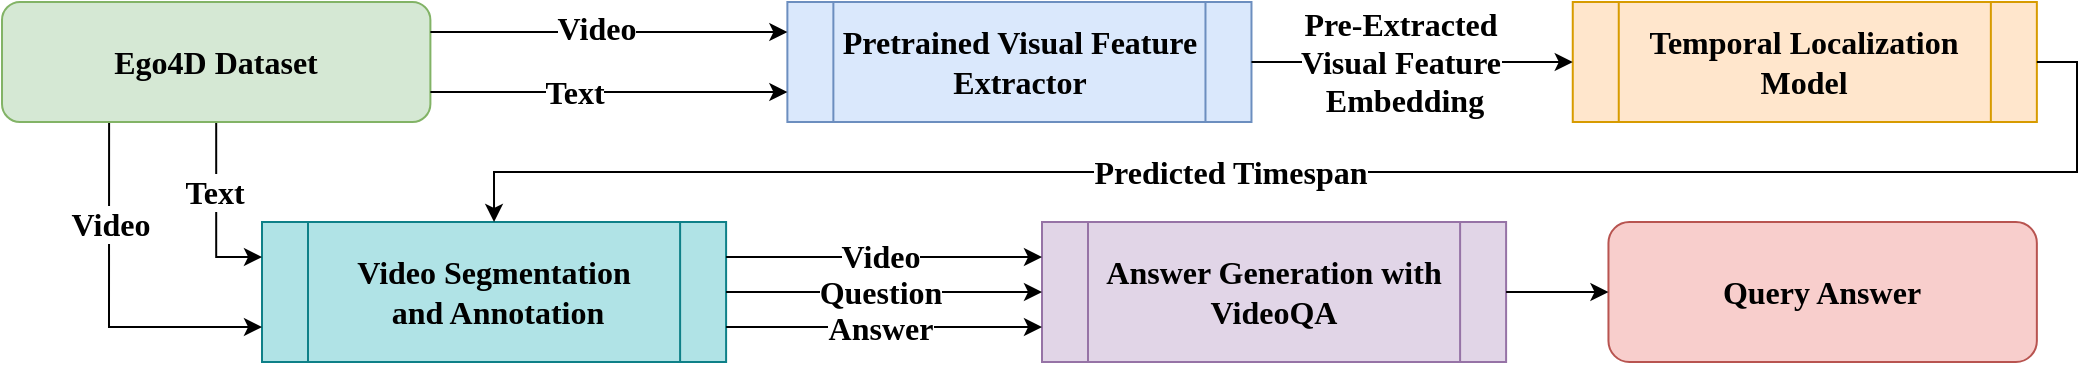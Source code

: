 <mxfile version="23.0.2" type="device">
  <diagram name="Page-1" id="m1InsK2cajFzCLVq2-wQ">
    <mxGraphModel dx="2876" dy="1343" grid="1" gridSize="10" guides="1" tooltips="1" connect="1" arrows="1" fold="1" page="1" pageScale="1" pageWidth="850" pageHeight="1100" math="0" shadow="0">
      <root>
        <mxCell id="0" />
        <mxCell id="1" parent="0" />
        <mxCell id="hF-XF4wqxMAit-zIaJOO-1" value="" style="group" vertex="1" connectable="0" parent="1">
          <mxGeometry x="-500" y="460" width="1017.43" height="180" as="geometry" />
        </mxCell>
        <mxCell id="7OTvR4s7tarJzeuU-POZ-3" value="Pretrained Visual Feature Extractor" style="shape=process;whiteSpace=wrap;html=1;backgroundOutline=1;fillColor=#dae8fc;strokeColor=#6c8ebf;fontFamily=Times New Roman;fontStyle=1;fontSize=16;" parent="hF-XF4wqxMAit-zIaJOO-1" vertex="1">
          <mxGeometry x="392.69" width="232.05" height="60" as="geometry" />
        </mxCell>
        <mxCell id="7OTvR4s7tarJzeuU-POZ-15" value="Temporal Localization Model" style="shape=process;whiteSpace=wrap;html=1;backgroundOutline=1;fillColor=#ffe6cc;strokeColor=#d79b00;fontFamily=Times New Roman;fontStyle=1;fontSize=16;" parent="hF-XF4wqxMAit-zIaJOO-1" vertex="1">
          <mxGeometry x="785.38" width="232.05" height="60" as="geometry" />
        </mxCell>
        <mxCell id="7OTvR4s7tarJzeuU-POZ-13" style="edgeStyle=orthogonalEdgeStyle;rounded=0;orthogonalLoop=1;jettySize=auto;html=1;exitX=1;exitY=0.5;exitDx=0;exitDy=0;fontFamily=Times New Roman;fontStyle=1;fontSize=16;entryX=0;entryY=0.5;entryDx=0;entryDy=0;" parent="hF-XF4wqxMAit-zIaJOO-1" source="7OTvR4s7tarJzeuU-POZ-3" edge="1" target="7OTvR4s7tarJzeuU-POZ-15">
          <mxGeometry relative="1" as="geometry">
            <mxPoint x="785.385" y="42.105" as="targetPoint" />
          </mxGeometry>
        </mxCell>
        <mxCell id="7OTvR4s7tarJzeuU-POZ-14" value="Pre-Extracted &lt;br style=&quot;font-size: 16px;&quot;&gt;Visual Feature&lt;br style=&quot;font-size: 16px;&quot;&gt;&amp;nbsp;Embedding" style="edgeLabel;html=1;align=center;verticalAlign=middle;resizable=0;points=[];fontFamily=Times New Roman;fontStyle=1;fontSize=16;" parent="7OTvR4s7tarJzeuU-POZ-13" vertex="1" connectable="0">
          <mxGeometry x="-0.186" y="-1" relative="1" as="geometry">
            <mxPoint x="9" y="-1" as="offset" />
          </mxGeometry>
        </mxCell>
        <mxCell id="7OTvR4s7tarJzeuU-POZ-16" value="Video Segmentation&lt;br style=&quot;font-size: 16px;&quot;&gt;&amp;nbsp;and Annotation" style="shape=process;whiteSpace=wrap;html=1;backgroundOutline=1;fillColor=#b0e3e6;strokeColor=#0e8088;fontFamily=Times New Roman;fontStyle=1;fontSize=16;" parent="hF-XF4wqxMAit-zIaJOO-1" vertex="1">
          <mxGeometry x="130" y="110" width="232.05" height="70" as="geometry" />
        </mxCell>
        <mxCell id="7OTvR4s7tarJzeuU-POZ-18" style="edgeStyle=orthogonalEdgeStyle;rounded=0;orthogonalLoop=1;jettySize=auto;html=1;exitX=1;exitY=0.5;exitDx=0;exitDy=0;entryX=0.5;entryY=0;entryDx=0;entryDy=0;fontFamily=Times New Roman;fontStyle=1;fontSize=16;" parent="hF-XF4wqxMAit-zIaJOO-1" source="7OTvR4s7tarJzeuU-POZ-15" target="7OTvR4s7tarJzeuU-POZ-16" edge="1">
          <mxGeometry relative="1" as="geometry">
            <mxPoint x="107.098" y="198.684" as="targetPoint" />
          </mxGeometry>
        </mxCell>
        <mxCell id="7OTvR4s7tarJzeuU-POZ-20" value="Predicted Timespan" style="edgeLabel;html=1;align=center;verticalAlign=middle;resizable=0;points=[];fontFamily=Times New Roman;fontStyle=1;fontSize=16;" parent="7OTvR4s7tarJzeuU-POZ-18" vertex="1" connectable="0">
          <mxGeometry x="-0.237" y="-3" relative="1" as="geometry">
            <mxPoint x="-159" y="3" as="offset" />
          </mxGeometry>
        </mxCell>
        <mxCell id="7OTvR4s7tarJzeuU-POZ-17" value="Answer Generation with VideoQA" style="shape=process;whiteSpace=wrap;html=1;backgroundOutline=1;fillColor=#e1d5e7;strokeColor=#9673a6;fontFamily=Times New Roman;fontStyle=1;fontSize=16;" parent="hF-XF4wqxMAit-zIaJOO-1" vertex="1">
          <mxGeometry x="520" y="110" width="232.05" height="70" as="geometry" />
        </mxCell>
        <mxCell id="7OTvR4s7tarJzeuU-POZ-28" style="edgeStyle=orthogonalEdgeStyle;rounded=0;orthogonalLoop=1;jettySize=auto;html=1;exitX=1;exitY=0.25;exitDx=0;exitDy=0;entryX=0;entryY=0.25;entryDx=0;entryDy=0;fontFamily=Times New Roman;fontStyle=1;fontSize=16;" parent="hF-XF4wqxMAit-zIaJOO-1" source="7OTvR4s7tarJzeuU-POZ-16" target="7OTvR4s7tarJzeuU-POZ-17" edge="1">
          <mxGeometry relative="1" as="geometry" />
        </mxCell>
        <mxCell id="7OTvR4s7tarJzeuU-POZ-33" value="Video" style="edgeLabel;html=1;align=center;verticalAlign=middle;resizable=0;points=[];fontFamily=Times New Roman;fontStyle=1;fontSize=16;" parent="7OTvR4s7tarJzeuU-POZ-28" vertex="1" connectable="0">
          <mxGeometry x="-0.029" y="1" relative="1" as="geometry">
            <mxPoint as="offset" />
          </mxGeometry>
        </mxCell>
        <mxCell id="7OTvR4s7tarJzeuU-POZ-29" style="edgeStyle=orthogonalEdgeStyle;rounded=0;orthogonalLoop=1;jettySize=auto;html=1;exitX=1;exitY=0.5;exitDx=0;exitDy=0;entryX=0;entryY=0.5;entryDx=0;entryDy=0;fontFamily=Times New Roman;fontStyle=1;fontSize=16;" parent="hF-XF4wqxMAit-zIaJOO-1" source="7OTvR4s7tarJzeuU-POZ-16" target="7OTvR4s7tarJzeuU-POZ-17" edge="1">
          <mxGeometry relative="1" as="geometry" />
        </mxCell>
        <mxCell id="7OTvR4s7tarJzeuU-POZ-34" value="Question" style="edgeLabel;html=1;align=center;verticalAlign=middle;resizable=0;points=[];fontFamily=Times New Roman;fontStyle=1;fontSize=16;" parent="7OTvR4s7tarJzeuU-POZ-29" vertex="1" connectable="0">
          <mxGeometry x="-0.116" relative="1" as="geometry">
            <mxPoint x="7" as="offset" />
          </mxGeometry>
        </mxCell>
        <mxCell id="7OTvR4s7tarJzeuU-POZ-31" style="edgeStyle=orthogonalEdgeStyle;rounded=0;orthogonalLoop=1;jettySize=auto;html=1;exitX=1;exitY=0.75;exitDx=0;exitDy=0;entryX=0;entryY=0.75;entryDx=0;entryDy=0;fontFamily=Times New Roman;fontStyle=1;fontSize=16;" parent="hF-XF4wqxMAit-zIaJOO-1" source="7OTvR4s7tarJzeuU-POZ-16" target="7OTvR4s7tarJzeuU-POZ-17" edge="1">
          <mxGeometry relative="1" as="geometry" />
        </mxCell>
        <mxCell id="7OTvR4s7tarJzeuU-POZ-35" value="Answer" style="edgeLabel;html=1;align=center;verticalAlign=middle;resizable=0;points=[];fontFamily=Times New Roman;fontStyle=1;fontSize=16;" parent="7OTvR4s7tarJzeuU-POZ-31" vertex="1" connectable="0">
          <mxGeometry x="-0.159" relative="1" as="geometry">
            <mxPoint x="10" as="offset" />
          </mxGeometry>
        </mxCell>
        <mxCell id="1DV3tYUSIRqgY3CegvRQ-2" style="edgeStyle=orthogonalEdgeStyle;rounded=0;orthogonalLoop=1;jettySize=auto;html=1;exitX=0.25;exitY=1;exitDx=0;exitDy=0;entryX=0;entryY=0.75;entryDx=0;entryDy=0;" parent="hF-XF4wqxMAit-zIaJOO-1" source="7OTvR4s7tarJzeuU-POZ-24" target="7OTvR4s7tarJzeuU-POZ-16" edge="1">
          <mxGeometry relative="1" as="geometry" />
        </mxCell>
        <mxCell id="1DV3tYUSIRqgY3CegvRQ-4" value="Video" style="edgeLabel;html=1;align=center;verticalAlign=middle;resizable=0;points=[];fontSize=16;fontStyle=1;fontFamily=Times New Roman;" parent="1DV3tYUSIRqgY3CegvRQ-2" vertex="1" connectable="0">
          <mxGeometry x="-0.438" relative="1" as="geometry">
            <mxPoint as="offset" />
          </mxGeometry>
        </mxCell>
        <mxCell id="1DV3tYUSIRqgY3CegvRQ-3" style="edgeStyle=orthogonalEdgeStyle;rounded=0;orthogonalLoop=1;jettySize=auto;html=1;exitX=0.5;exitY=1;exitDx=0;exitDy=0;entryX=0;entryY=0.25;entryDx=0;entryDy=0;" parent="hF-XF4wqxMAit-zIaJOO-1" source="7OTvR4s7tarJzeuU-POZ-24" target="7OTvR4s7tarJzeuU-POZ-16" edge="1">
          <mxGeometry relative="1" as="geometry" />
        </mxCell>
        <mxCell id="1DV3tYUSIRqgY3CegvRQ-5" value="Text" style="edgeLabel;html=1;align=center;verticalAlign=middle;resizable=0;points=[];fontStyle=1;fontSize=16;fontFamily=Times New Roman;" parent="1DV3tYUSIRqgY3CegvRQ-3" vertex="1" connectable="0">
          <mxGeometry x="-0.237" y="-1" relative="1" as="geometry">
            <mxPoint as="offset" />
          </mxGeometry>
        </mxCell>
        <mxCell id="7OTvR4s7tarJzeuU-POZ-24" value="Ego4D Dataset" style="rounded=1;whiteSpace=wrap;html=1;fillColor=#d5e8d4;strokeColor=#82b366;fontFamily=Times New Roman;fontStyle=1;fontSize=16;" parent="hF-XF4wqxMAit-zIaJOO-1" vertex="1">
          <mxGeometry width="214.2" height="60" as="geometry" />
        </mxCell>
        <mxCell id="7OTvR4s7tarJzeuU-POZ-8" value="" style="edgeStyle=orthogonalEdgeStyle;rounded=0;orthogonalLoop=1;jettySize=auto;html=1;exitX=1;exitY=0.25;exitDx=0;exitDy=0;entryX=0;entryY=0.25;entryDx=0;entryDy=0;fontFamily=Times New Roman;fontStyle=1;fontSize=16;" parent="hF-XF4wqxMAit-zIaJOO-1" source="7OTvR4s7tarJzeuU-POZ-24" target="7OTvR4s7tarJzeuU-POZ-3" edge="1">
          <mxGeometry relative="1" as="geometry">
            <mxPoint x="267.745" y="8.553" as="sourcePoint" />
          </mxGeometry>
        </mxCell>
        <mxCell id="7OTvR4s7tarJzeuU-POZ-9" value="Video" style="edgeLabel;html=1;align=center;verticalAlign=middle;resizable=0;points=[];fontFamily=Times New Roman;fontStyle=1;fontSize=16;" parent="7OTvR4s7tarJzeuU-POZ-8" vertex="1" connectable="0">
          <mxGeometry x="-0.078" y="2" relative="1" as="geometry">
            <mxPoint as="offset" />
          </mxGeometry>
        </mxCell>
        <mxCell id="7OTvR4s7tarJzeuU-POZ-10" value="Text" style="edgeStyle=orthogonalEdgeStyle;rounded=0;orthogonalLoop=1;jettySize=auto;html=1;exitX=1;exitY=0.75;exitDx=0;exitDy=0;entryX=0;entryY=0.75;entryDx=0;entryDy=0;fontFamily=Times New Roman;fontStyle=1;fontSize=16;" parent="hF-XF4wqxMAit-zIaJOO-1" source="7OTvR4s7tarJzeuU-POZ-24" target="7OTvR4s7tarJzeuU-POZ-3" edge="1">
          <mxGeometry x="-0.2" relative="1" as="geometry">
            <mxPoint x="267.745" y="75.658" as="sourcePoint" />
            <mxPoint as="offset" />
          </mxGeometry>
        </mxCell>
        <mxCell id="7OTvR4s7tarJzeuU-POZ-25" value="Query Answer" style="rounded=1;whiteSpace=wrap;html=1;fillColor=#f8cecc;strokeColor=#b85450;fontFamily=Times New Roman;fontStyle=1;fontSize=16;" parent="hF-XF4wqxMAit-zIaJOO-1" vertex="1">
          <mxGeometry x="803.23" y="110" width="214.2" height="70" as="geometry" />
        </mxCell>
        <mxCell id="7OTvR4s7tarJzeuU-POZ-22" style="edgeStyle=orthogonalEdgeStyle;rounded=0;orthogonalLoop=1;jettySize=auto;html=1;exitX=1;exitY=0.5;exitDx=0;exitDy=0;entryX=0;entryY=0.5;entryDx=0;entryDy=0;fontFamily=Times New Roman;fontStyle=1;fontSize=16;" parent="hF-XF4wqxMAit-zIaJOO-1" source="7OTvR4s7tarJzeuU-POZ-17" target="7OTvR4s7tarJzeuU-POZ-25" edge="1">
          <mxGeometry relative="1" as="geometry">
            <mxPoint x="767.535" y="253.126" as="targetPoint" />
          </mxGeometry>
        </mxCell>
      </root>
    </mxGraphModel>
  </diagram>
</mxfile>
